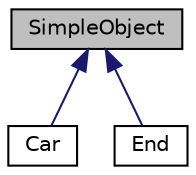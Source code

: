 digraph "SimpleObject"
{
  edge [fontname="Helvetica",fontsize="10",labelfontname="Helvetica",labelfontsize="10"];
  node [fontname="Helvetica",fontsize="10",shape=record];
  Node1 [label="SimpleObject",height=0.2,width=0.4,color="black", fillcolor="grey75", style="filled" fontcolor="black"];
  Node1 -> Node2 [dir="back",color="midnightblue",fontsize="10",style="solid",fontname="Helvetica"];
  Node2 [label="Car",height=0.2,width=0.4,color="black", fillcolor="white", style="filled",URL="$class_car.html"];
  Node1 -> Node3 [dir="back",color="midnightblue",fontsize="10",style="solid",fontname="Helvetica"];
  Node3 [label="End",height=0.2,width=0.4,color="black", fillcolor="white", style="filled",URL="$class_end.html"];
}
